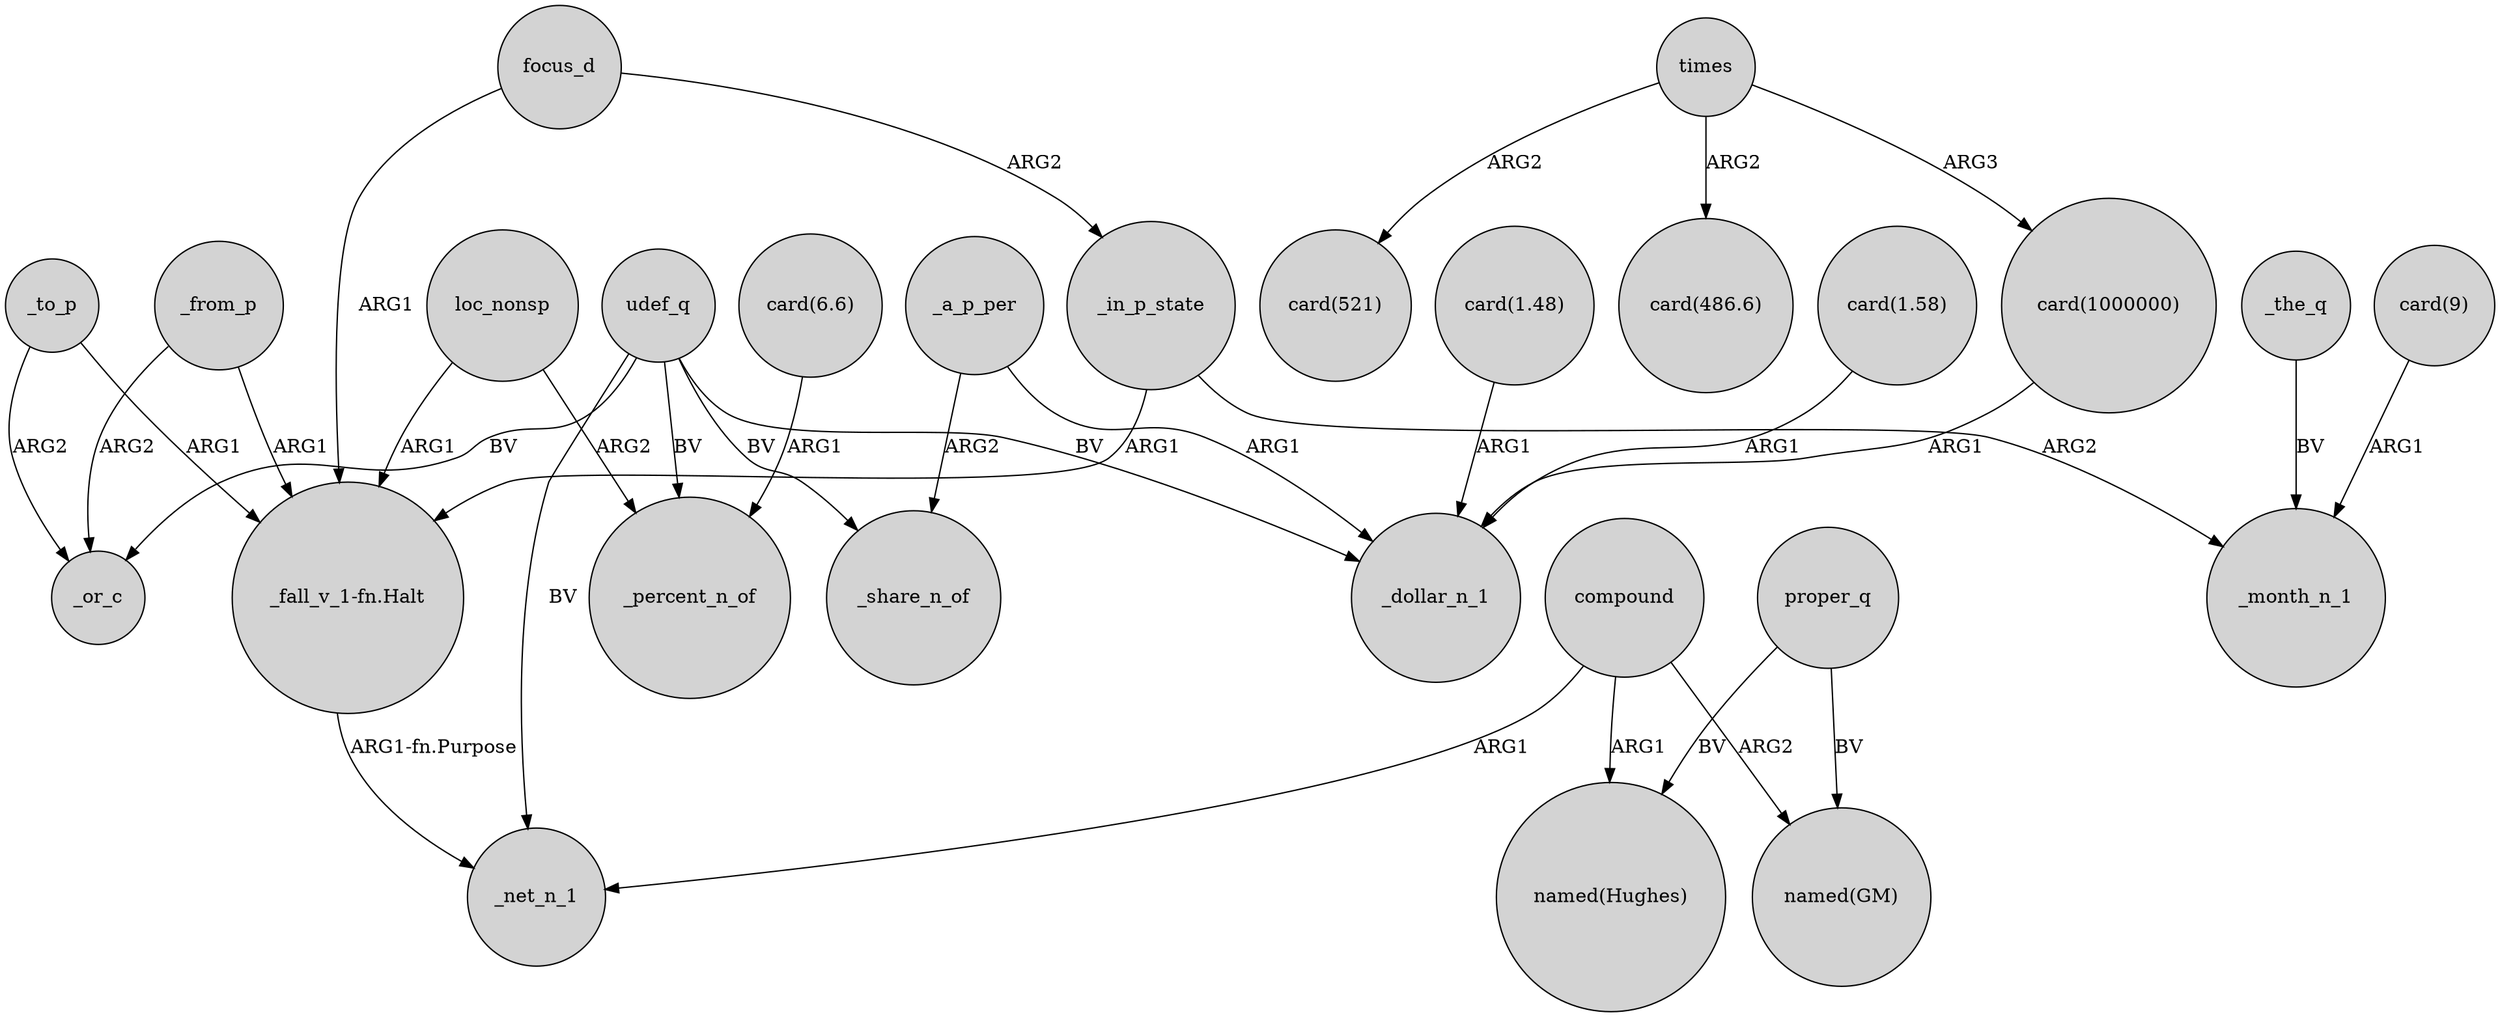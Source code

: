 digraph {
	node [shape=circle style=filled]
	_to_p -> _or_c [label=ARG2]
	"card(1.48)" -> _dollar_n_1 [label=ARG1]
	focus_d -> _in_p_state [label=ARG2]
	"card(6.6)" -> _percent_n_of [label=ARG1]
	_the_q -> _month_n_1 [label=BV]
	focus_d -> "_fall_v_1-fn.Halt" [label=ARG1]
	"card(1.58)" -> _dollar_n_1 [label=ARG1]
	proper_q -> "named(GM)" [label=BV]
	times -> "card(1000000)" [label=ARG3]
	proper_q -> "named(Hughes)" [label=BV]
	udef_q -> _or_c [label=BV]
	compound -> "named(GM)" [label=ARG2]
	loc_nonsp -> "_fall_v_1-fn.Halt" [label=ARG1]
	"_fall_v_1-fn.Halt" -> _net_n_1 [label="ARG1-fn.Purpose"]
	_a_p_per -> _share_n_of [label=ARG2]
	udef_q -> _percent_n_of [label=BV]
	times -> "card(486.6)" [label=ARG2]
	udef_q -> _share_n_of [label=BV]
	udef_q -> _net_n_1 [label=BV]
	compound -> _net_n_1 [label=ARG1]
	udef_q -> _dollar_n_1 [label=BV]
	_in_p_state -> "_fall_v_1-fn.Halt" [label=ARG1]
	_from_p -> "_fall_v_1-fn.Halt" [label=ARG1]
	"card(1000000)" -> _dollar_n_1 [label=ARG1]
	_from_p -> _or_c [label=ARG2]
	_a_p_per -> _dollar_n_1 [label=ARG1]
	_in_p_state -> _month_n_1 [label=ARG2]
	"card(9)" -> _month_n_1 [label=ARG1]
	compound -> "named(Hughes)" [label=ARG1]
	_to_p -> "_fall_v_1-fn.Halt" [label=ARG1]
	times -> "card(521)" [label=ARG2]
	loc_nonsp -> _percent_n_of [label=ARG2]
}
